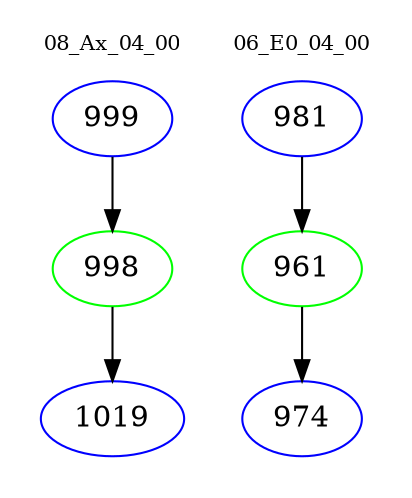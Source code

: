 digraph{
subgraph cluster_0 {
color = white
label = "08_Ax_04_00";
fontsize=10;
T0_999 [label="999", color="blue"]
T0_999 -> T0_998 [color="black"]
T0_998 [label="998", color="green"]
T0_998 -> T0_1019 [color="black"]
T0_1019 [label="1019", color="blue"]
}
subgraph cluster_1 {
color = white
label = "06_E0_04_00";
fontsize=10;
T1_981 [label="981", color="blue"]
T1_981 -> T1_961 [color="black"]
T1_961 [label="961", color="green"]
T1_961 -> T1_974 [color="black"]
T1_974 [label="974", color="blue"]
}
}
